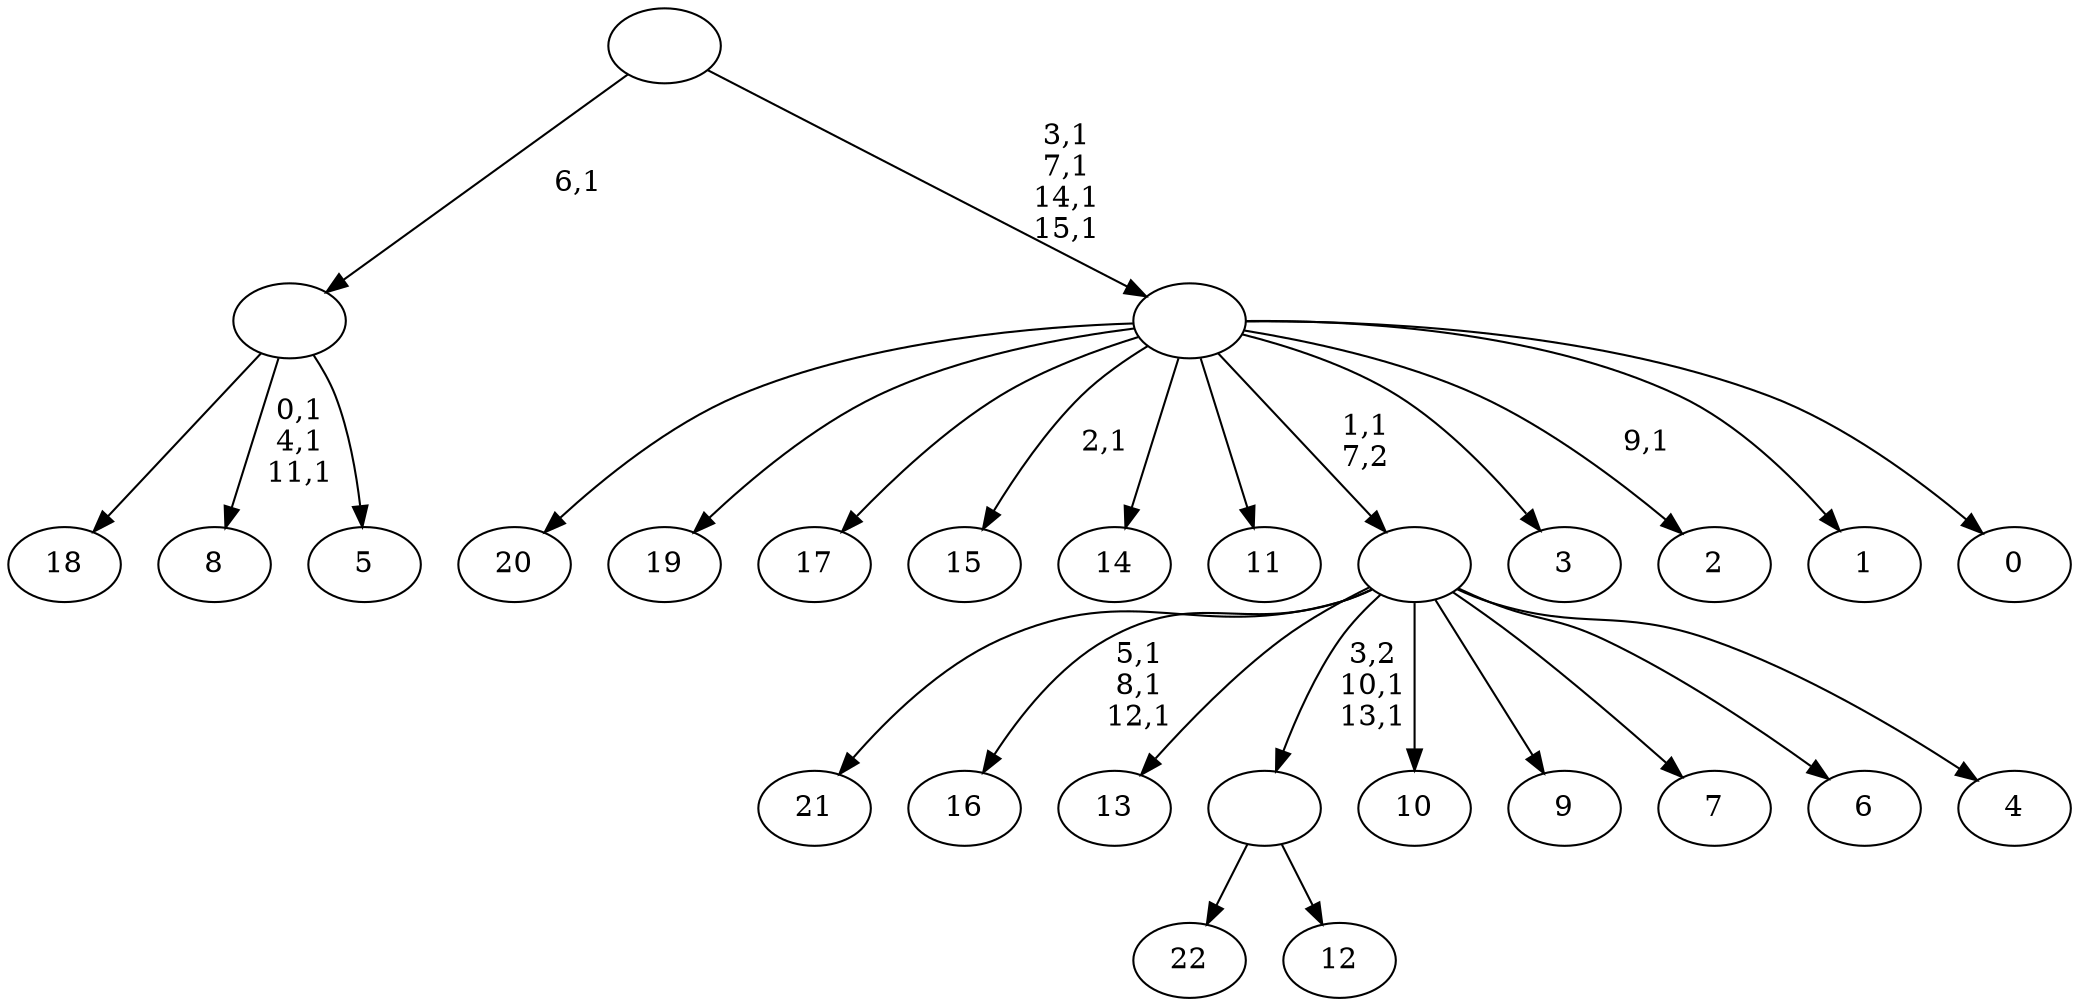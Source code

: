 digraph T {
	39 [label="22"]
	38 [label="21"]
	37 [label="20"]
	36 [label="19"]
	35 [label="18"]
	34 [label="17"]
	33 [label="16"]
	29 [label="15"]
	27 [label="14"]
	26 [label="13"]
	25 [label="12"]
	24 [label=""]
	22 [label="11"]
	21 [label="10"]
	20 [label="9"]
	19 [label="8"]
	15 [label="7"]
	14 [label="6"]
	13 [label="5"]
	12 [label=""]
	11 [label="4"]
	10 [label=""]
	9 [label="3"]
	8 [label="2"]
	6 [label="1"]
	5 [label="0"]
	4 [label=""]
	0 [label=""]
	24 -> 39 [label=""]
	24 -> 25 [label=""]
	12 -> 19 [label="0,1\n4,1\n11,1"]
	12 -> 35 [label=""]
	12 -> 13 [label=""]
	10 -> 24 [label="3,2\n10,1\n13,1"]
	10 -> 33 [label="5,1\n8,1\n12,1"]
	10 -> 38 [label=""]
	10 -> 26 [label=""]
	10 -> 21 [label=""]
	10 -> 20 [label=""]
	10 -> 15 [label=""]
	10 -> 14 [label=""]
	10 -> 11 [label=""]
	4 -> 8 [label="9,1"]
	4 -> 29 [label="2,1"]
	4 -> 37 [label=""]
	4 -> 36 [label=""]
	4 -> 34 [label=""]
	4 -> 27 [label=""]
	4 -> 22 [label=""]
	4 -> 10 [label="1,1\n7,2"]
	4 -> 9 [label=""]
	4 -> 6 [label=""]
	4 -> 5 [label=""]
	0 -> 4 [label="3,1\n7,1\n14,1\n15,1"]
	0 -> 12 [label="6,1"]
}
